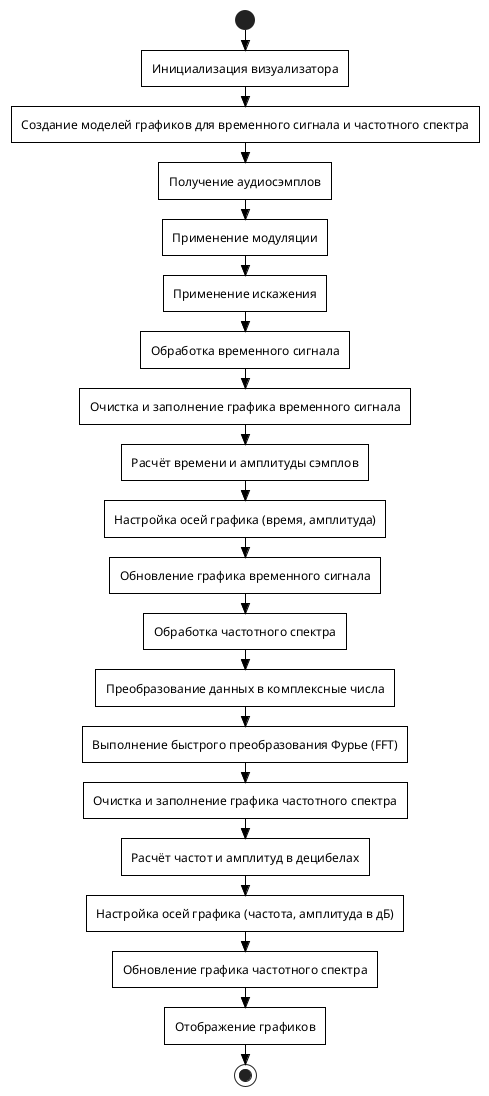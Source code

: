 @startuml
skinparam monochrome true
skinparam shadowing false
skinparam activityFontSize 12
skinparam activityFontName Arial
skinparam activityBorderThickness 1
skinparam activityBackgroundColor none
skinparam activityBorderColor black
skinparam activityCornerRadius 0
skinparam defaultCornerRadius 0
skinparam ArrowColor black
skinparam ActivityDiamondCornerRadius 0
skinparam style strictuml
skinparam roundCorner 0

start

:Инициализация визуализатора;
:Создание моделей графиков для временного сигнала и частотного спектра;

:Получение аудиосэмплов;
:Применение модуляции;
:Применение искажения;

:Обработка временного сигнала;
:Очистка и заполнение графика временного сигнала;
:Расчёт времени и амплитуды сэмплов;
:Настройка осей графика (время, амплитуда);
:Обновление графика временного сигнала;

:Обработка частотного спектра;
:Преобразование данных в комплексные числа;
:Выполнение быстрого преобразования Фурье (FFT);
:Очистка и заполнение графика частотного спектра;
:Расчёт частот и амплитуд в децибелах;
:Настройка осей графика (частота, амплитуда в дБ);
:Обновление графика частотного спектра;

:Отображение графиков;

stop

@enduml